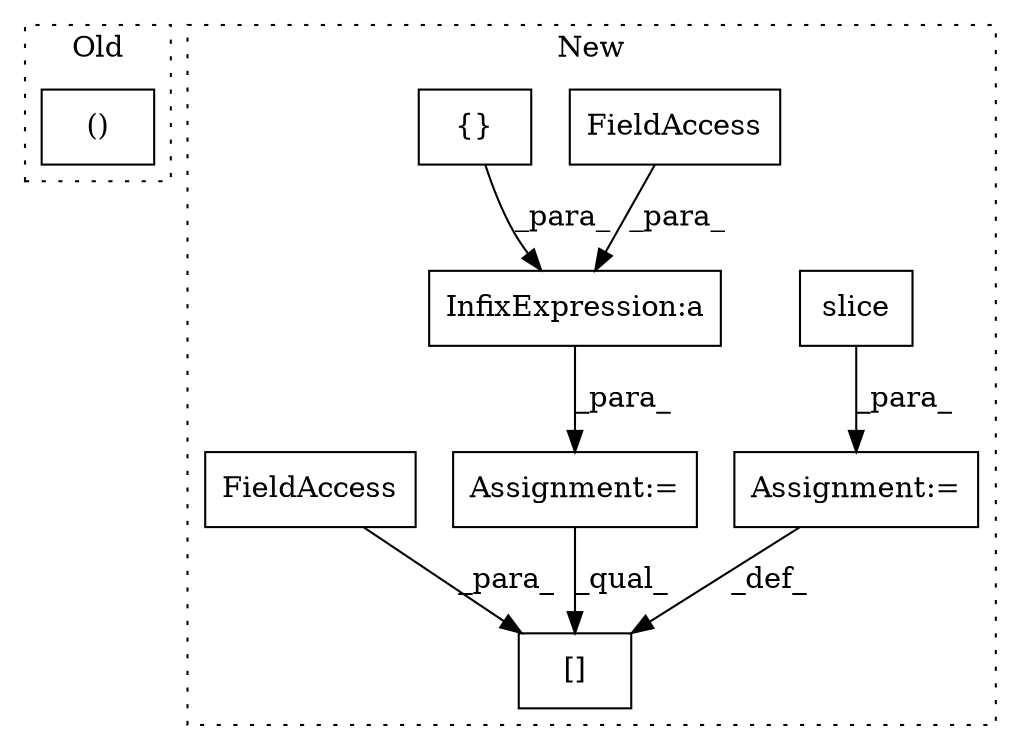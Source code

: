 digraph G {
subgraph cluster0 {
1 [label="()" a="106" s="7899" l="19" shape="box"];
label = "Old";
style="dotted";
}
subgraph cluster1 {
2 [label="slice" a="32" s="8356,8386" l="6,1" shape="box"];
3 [label="Assignment:=" a="7" s="8355" l="1" shape="box"];
4 [label="[]" a="2" s="8346,8354" l="4,1" shape="box"];
5 [label="InfixExpression:a" a="27" s="8322" l="3" shape="box"];
6 [label="FieldAccess" a="22" s="8325" l="12" shape="box"];
7 [label="{}" a="4" s="8312,8321" l="1,1" shape="box"];
8 [label="Assignment:=" a="7" s="8301" l="1" shape="box"];
9 [label="FieldAccess" a="22" s="8350" l="4" shape="box"];
label = "New";
style="dotted";
}
2 -> 3 [label="_para_"];
3 -> 4 [label="_def_"];
5 -> 8 [label="_para_"];
6 -> 5 [label="_para_"];
7 -> 5 [label="_para_"];
8 -> 4 [label="_qual_"];
9 -> 4 [label="_para_"];
}
